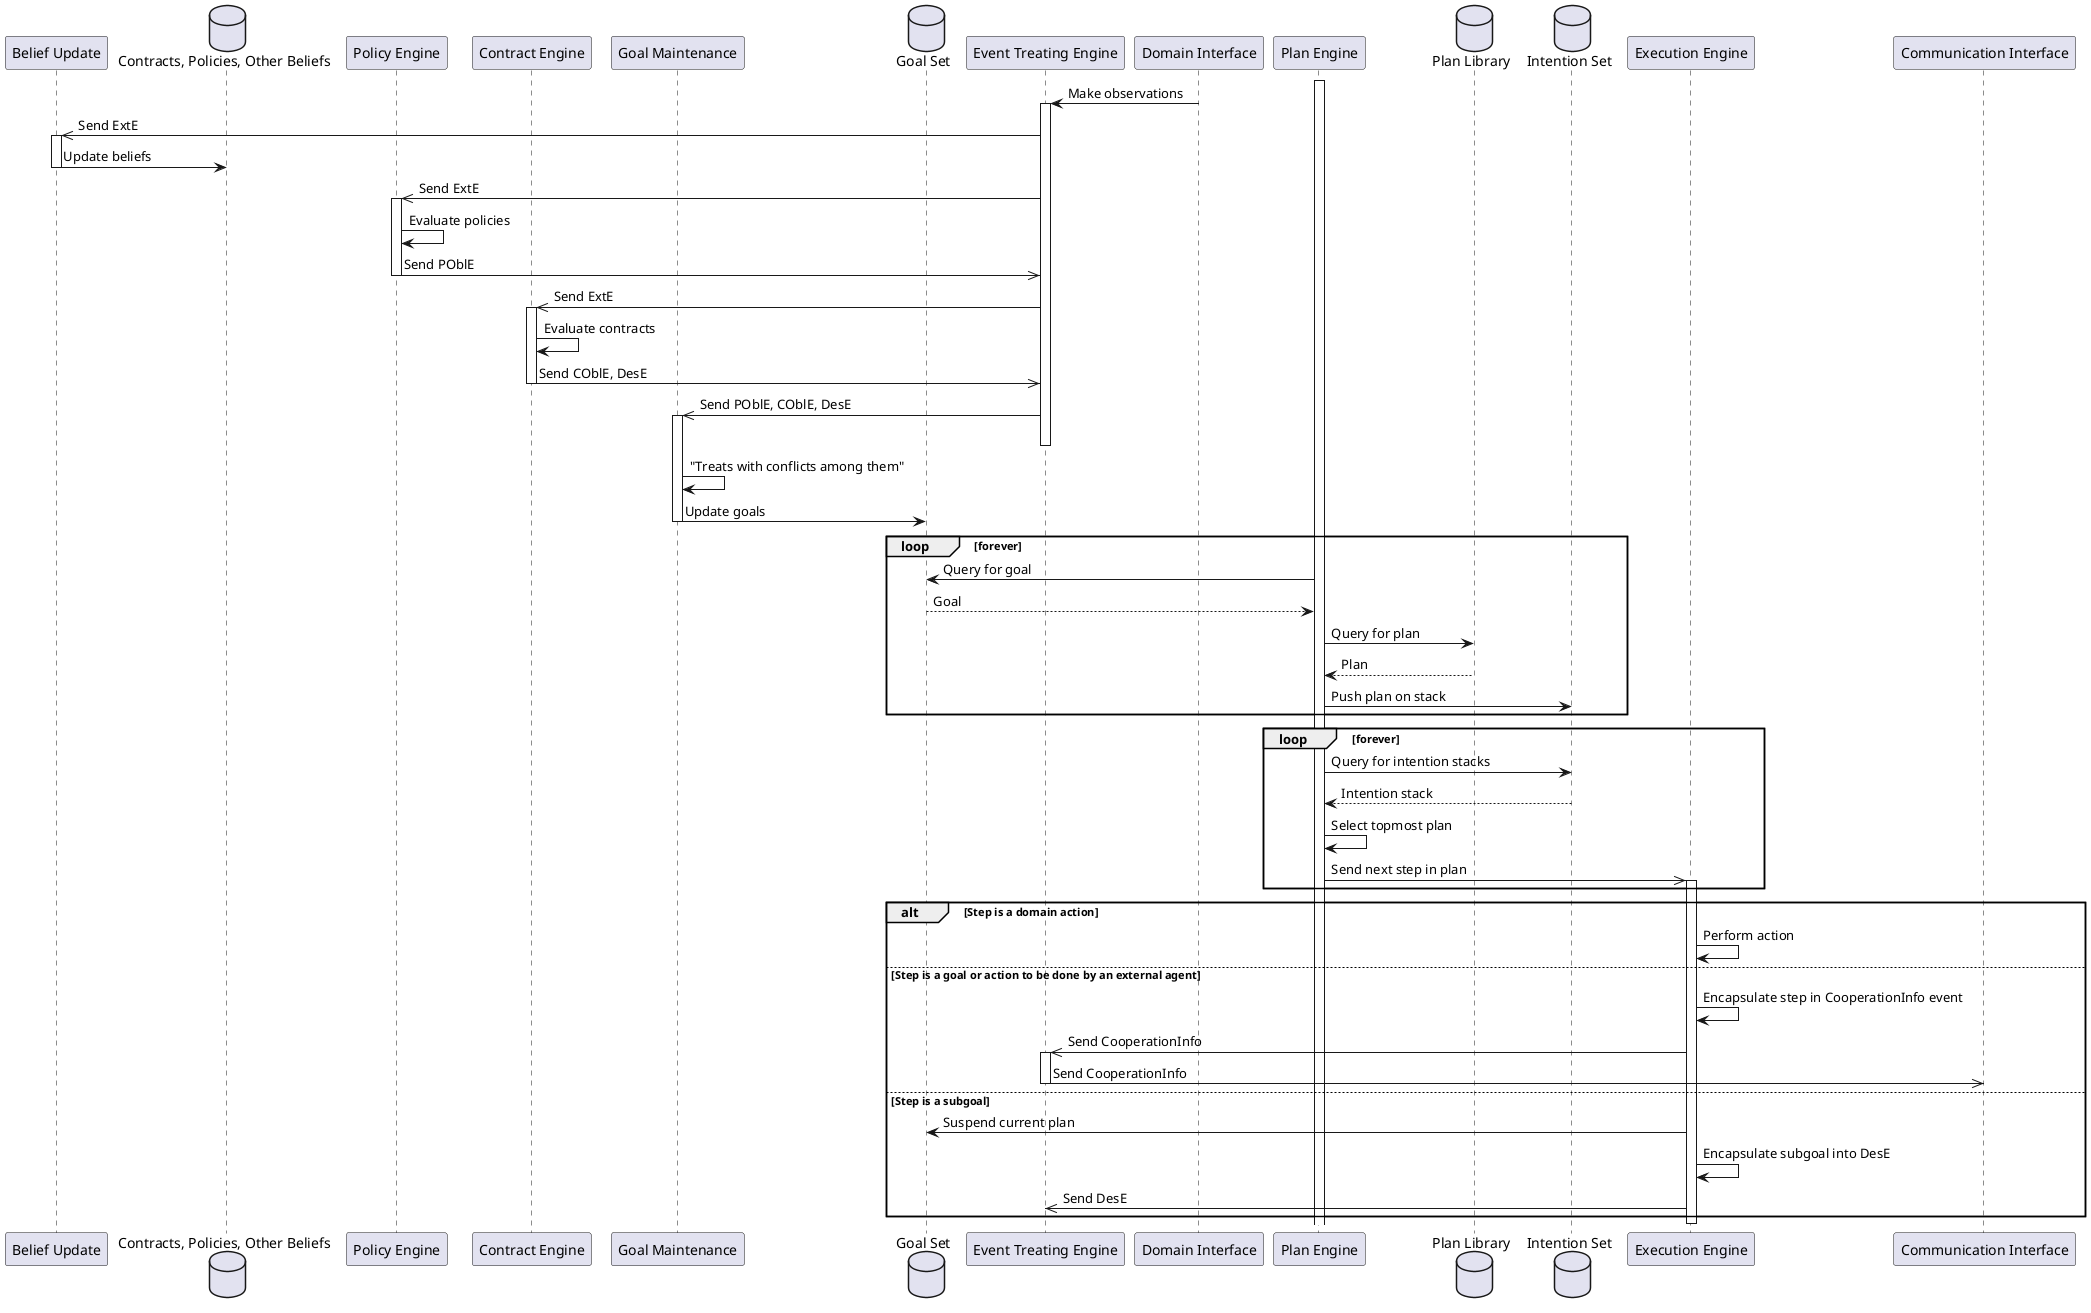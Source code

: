 @startuml
participant "Belief Update"
database "Contracts, Policies, Other Beliefs"
participant "Policy Engine"
participant "Contract Engine"
participant "Goal Maintenance"
database "Goal Set"
participant "Event Treating Engine"
participant "Domain Interface"
participant "Plan Engine"
database "Plan Library"
database "Intention Set"
participant "Execution Engine"
participant "Communication Interface"

activate "Plan Engine"

"Domain Interface" -> "Event Treating Engine" ++: Make observations
"Event Treating Engine" ->> "Belief Update" ++ : Send ExtE
"Belief Update" -> "Contracts, Policies, Other Beliefs" -- : Update beliefs

"Event Treating Engine" ->> "Policy Engine" ++ : Send ExtE
"Policy Engine" -> "Policy Engine" : Evaluate policies
"Policy Engine" ->> "Event Treating Engine" -- : Send POblE

"Event Treating Engine" ->> "Contract Engine" ++ : Send ExtE
"Contract Engine" -> "Contract Engine" : Evaluate contracts
"Contract Engine" ->> "Event Treating Engine" -- : Send COblE, DesE

"Event Treating Engine" ->> "Goal Maintenance" ++ : Send POblE, COblE, DesE
deactivate "Event Treating Engine"

"Goal Maintenance" -> "Goal Maintenance" : "Treats with conflicts among them"
"Goal Maintenance" -> "Goal Set" -- : Update goals

loop forever
    "Plan Engine" -> "Goal Set" : Query for goal
    "Plan Engine" <-- "Goal Set" : Goal
    "Plan Engine" -> "Plan Library" : Query for plan
    "Plan Engine" <-- "Plan Library" : Plan
    "Plan Engine" -> "Intention Set" : Push plan on stack
end

loop forever
    "Plan Engine" -> "Intention Set" : Query for intention stacks
    "Plan Engine" <-- "Intention Set" : Intention stack
    "Plan Engine" -> "Plan Engine" : Select topmost plan
    "Plan Engine" ->> "Execution Engine" ++ : Send next step in plan
end

alt Step is a domain action
    "Execution Engine" -> "Execution Engine" : Perform action
else Step is a goal or action to be done by an external agent
    "Execution Engine" -> "Execution Engine" : Encapsulate step in CooperationInfo event
    "Execution Engine" ->> "Event Treating Engine" ++ : Send CooperationInfo
    "Event Treating Engine" ->> "Communication Interface" -- : Send CooperationInfo
else Step is a subgoal
    "Execution Engine" -> "Goal Set" : Suspend current plan
    "Execution Engine" -> "Execution Engine" : Encapsulate subgoal into DesE
    "Execution Engine" ->> "Event Treating Engine" : Send DesE
end
deactivate "Execution Engine"

@enduml
